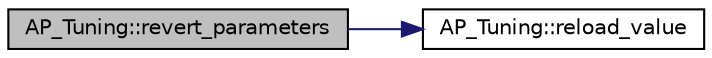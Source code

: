 digraph "AP_Tuning::revert_parameters"
{
 // INTERACTIVE_SVG=YES
  edge [fontname="Helvetica",fontsize="10",labelfontname="Helvetica",labelfontsize="10"];
  node [fontname="Helvetica",fontsize="10",shape=record];
  rankdir="LR";
  Node1 [label="AP_Tuning::revert_parameters",height=0.2,width=0.4,color="black", fillcolor="grey75", style="filled", fontcolor="black"];
  Node1 -> Node2 [color="midnightblue",fontsize="10",style="solid",fontname="Helvetica"];
  Node2 [label="AP_Tuning::reload_value",height=0.2,width=0.4,color="black", fillcolor="white", style="filled",URL="$classAP__Tuning.html#a523db7bd63219b79879ea3e7f068979e"];
}
